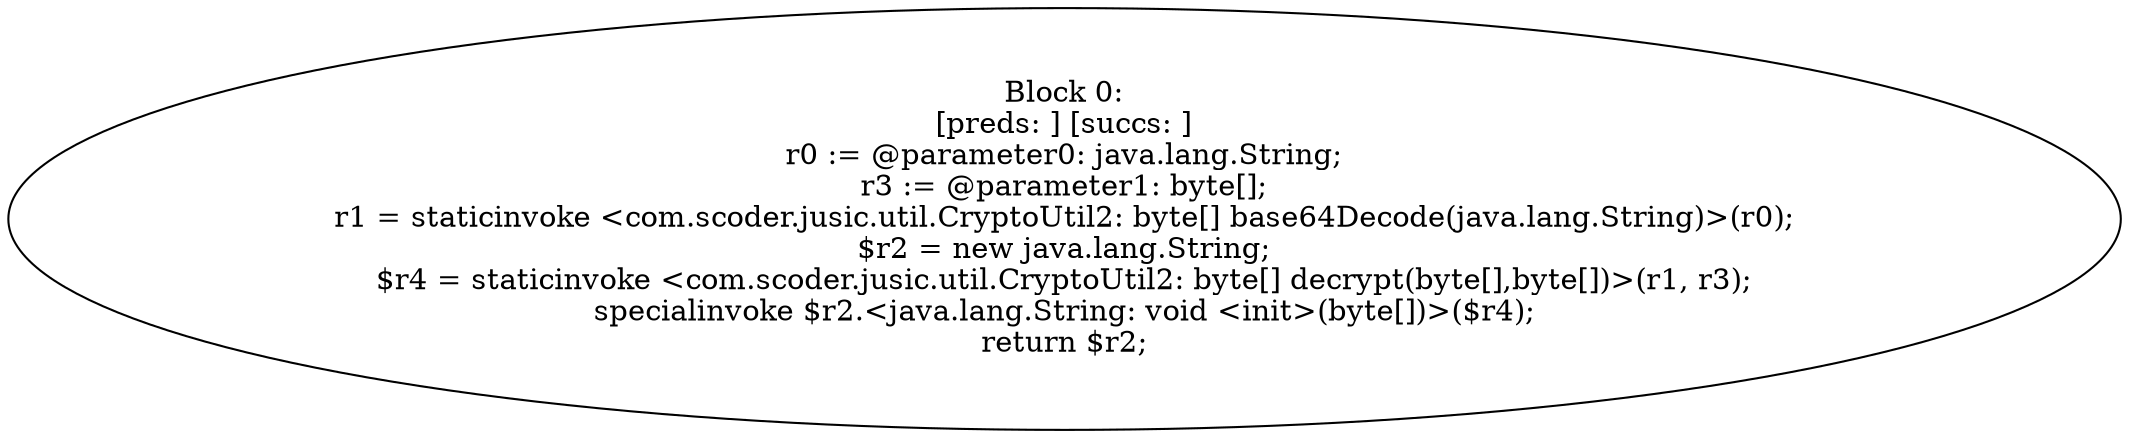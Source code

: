 digraph "unitGraph" {
    "Block 0:
[preds: ] [succs: ]
r0 := @parameter0: java.lang.String;
r3 := @parameter1: byte[];
r1 = staticinvoke <com.scoder.jusic.util.CryptoUtil2: byte[] base64Decode(java.lang.String)>(r0);
$r2 = new java.lang.String;
$r4 = staticinvoke <com.scoder.jusic.util.CryptoUtil2: byte[] decrypt(byte[],byte[])>(r1, r3);
specialinvoke $r2.<java.lang.String: void <init>(byte[])>($r4);
return $r2;
"
}

